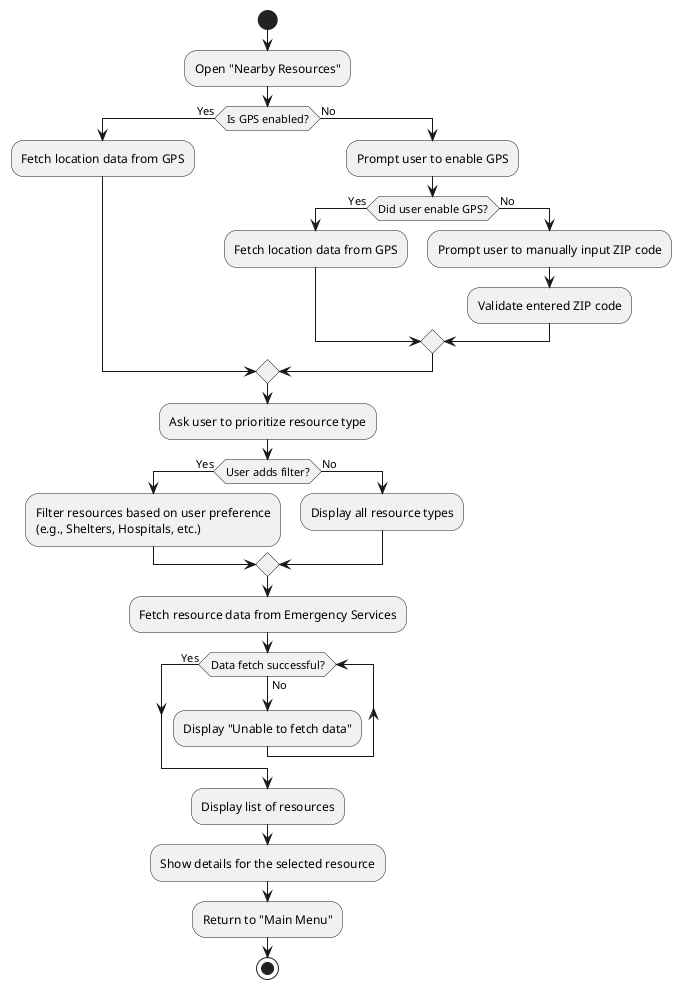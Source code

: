 @startuml
start
:Open "Nearby Resources";
    if (Is GPS enabled?) then (Yes)
        :Fetch location data from GPS;
    else (No)
        :Prompt user to enable GPS;
        if (Did user enable GPS?) then (Yes)
            :Fetch location data from GPS;
        else (No)
            :Prompt user to manually input ZIP code;
            :Validate entered ZIP code;
        endif;
    endif;
:Ask user to prioritize resource type;
    if (User adds filter?) then (Yes)
        :Filter resources based on user preference
        (e.g., Shelters, Hospitals, etc.);
    else (No)
        :Display all resource types;
    endif
:Fetch resource data from Emergency Services;
    while (Data fetch successful?) is (No)
        :Display "Unable to fetch data";
    endwhile (Yes)
:Display list of resources;
:Show details for the selected resource;
:Return to "Main Menu";
stop
@enduml